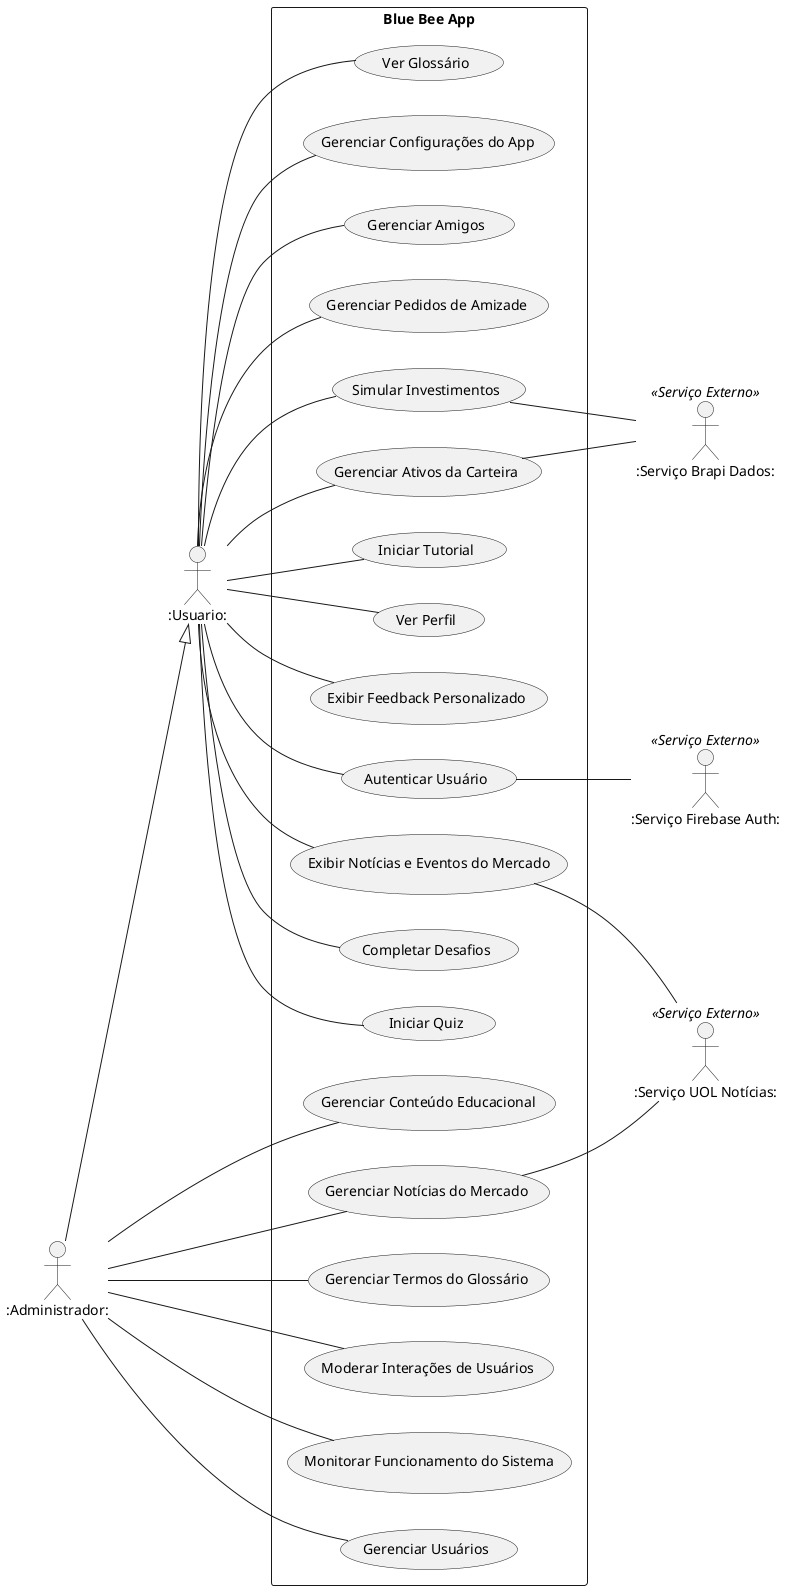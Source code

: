 @startuml
left to right direction

actor ":Usuario:" as User
actor ":Administrador:" as Admin
actor ":Serviço Firebase Auth:" as ServicoFirebaseAuth <<Serviço Externo>>
actor ":Serviço UOL Notícias:" as ServicoUolApi <<Serviço Externo>>
actor ":Serviço Brapi Dados:" as ServicoBrapiApi <<Serviço Externo>>

Admin --|> User

rectangle "Blue Bee App" {
    usecase "Autenticar Usuário" as UC_Auth
    usecase "Iniciar Tutorial" as UC_Tutorial
    usecase "Ver Perfil" as UC_VerPerfil
    usecase "Exibir Notícias e Eventos do Mercado" as UC_ExibirNoticias
    usecase "Exibir Feedback Personalizado" as UC_ExibirFeedback
    usecase "Gerenciar Ativos da Carteira" as UC_GerenciarAtivosCarteira
    usecase "Simular Investimentos" as UC_SimularInvestimentos
    usecase "Completar Desafios" as UC_CompletarDesafios
    usecase "Iniciar Quiz" as UC_IniciarQuiz
    usecase "Ver Glossário" as UC_VerGlossario
    usecase "Gerenciar Configurações do App" as UC_GerenciarConfigApp
    usecase "Gerenciar Amigos" as UC_GerenciarAmigos
    usecase "Gerenciar Pedidos de Amizade" as UC_GerenciarPedidosAmizade

    usecase "Gerenciar Conteúdo Educacional" as UC_AdminConteudo
    usecase "Gerenciar Notícias do Mercado" as UC_AdminNoticias
    usecase "Gerenciar Termos do Glossário" as UC_AdminGlossario
    usecase "Moderar Interações de Usuários" as UC_AdminModeracao
    usecase "Monitorar Funcionamento do Sistema" as UC_AdminMonitorar
    usecase "Gerenciar Usuários" as UC_AdminGerenciarUsuarios
}

User -- UC_Auth
User -- UC_Tutorial
User -- UC_VerPerfil
User -- UC_ExibirNoticias
User -- UC_ExibirFeedback
User -- UC_GerenciarAtivosCarteira
User -- UC_SimularInvestimentos
User -- UC_CompletarDesafios
User -- UC_IniciarQuiz
User -- UC_VerGlossario
User -- UC_GerenciarConfigApp
User -- UC_GerenciarAmigos
User -- UC_GerenciarPedidosAmizade

Admin -- UC_AdminConteudo
Admin -- UC_AdminNoticias
Admin -- UC_AdminGlossario
Admin -- UC_AdminModeracao
Admin -- UC_AdminMonitorar
Admin -- UC_AdminGerenciarUsuarios

UC_Auth -- ServicoFirebaseAuth
UC_ExibirNoticias -- ServicoUolApi
UC_GerenciarAtivosCarteira -- ServicoBrapiApi
UC_SimularInvestimentos -- ServicoBrapiApi
UC_AdminNoticias -- ServicoUolApi

@enduml